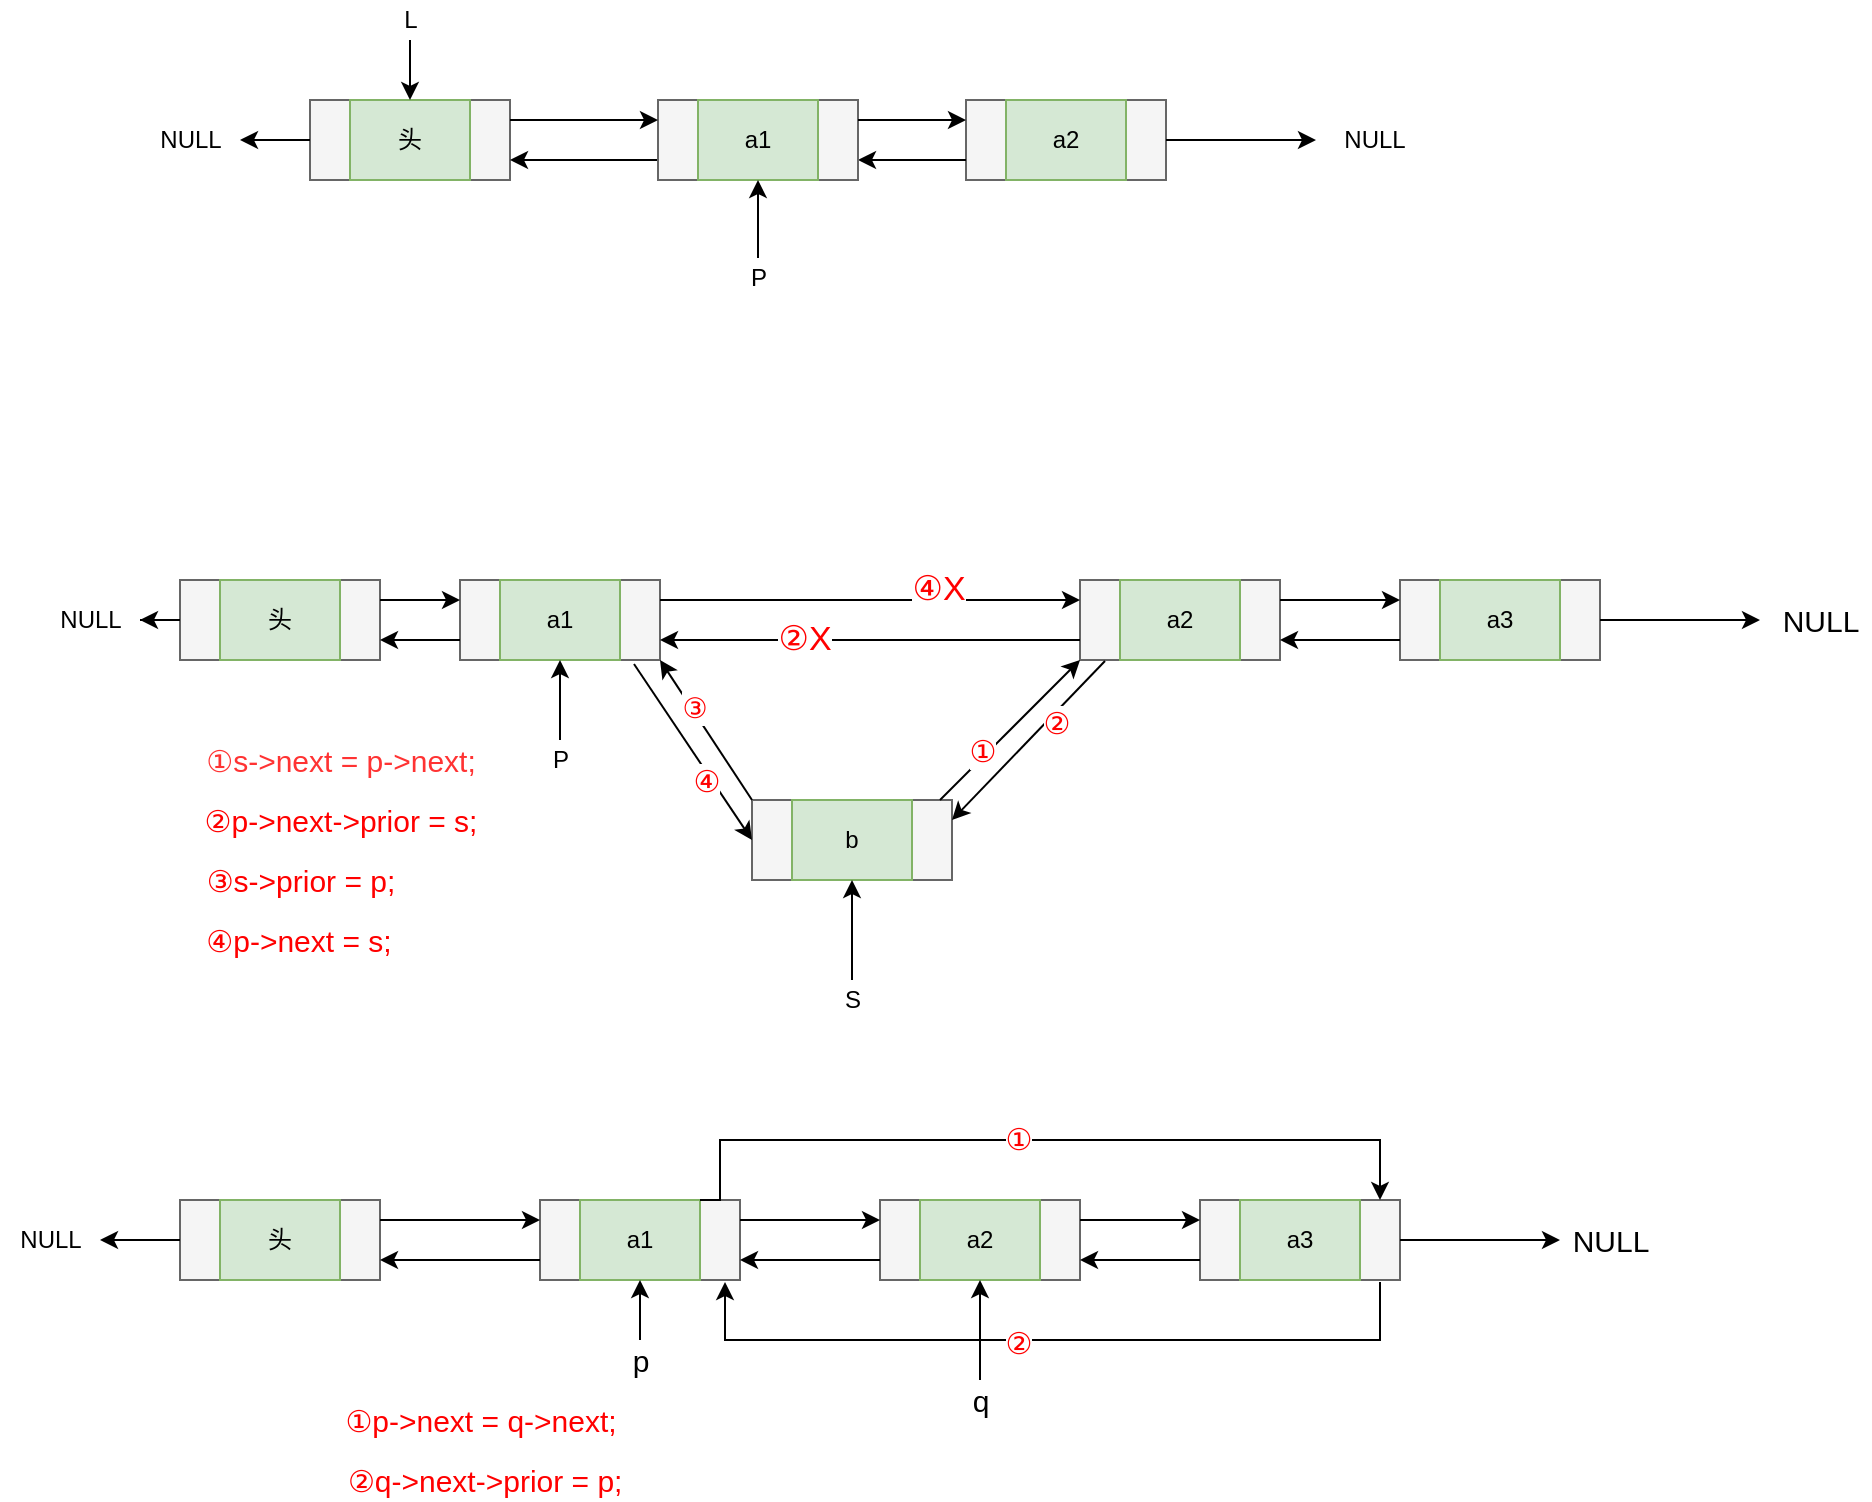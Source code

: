 <mxfile version="14.8.0" type="github">
  <diagram id="LTKDwJXusfUeaewL-iXT" name="Page-1">
    <mxGraphModel dx="894" dy="616" grid="1" gridSize="10" guides="1" tooltips="1" connect="1" arrows="1" fold="1" page="0" pageScale="1" pageWidth="827" pageHeight="1169" math="0" shadow="0">
      <root>
        <mxCell id="0" />
        <mxCell id="1" parent="0" />
        <mxCell id="zOngYcJwQ9FTCwN-Xkql-32" value="" style="group" vertex="1" connectable="0" parent="1">
          <mxGeometry x="90" y="60" width="642" height="175" as="geometry" />
        </mxCell>
        <mxCell id="zOngYcJwQ9FTCwN-Xkql-1" value="" style="rounded=0;whiteSpace=wrap;html=1;fillColor=#f5f5f5;strokeColor=#666666;fontColor=#333333;" vertex="1" parent="zOngYcJwQ9FTCwN-Xkql-32">
          <mxGeometry x="85" y="50" width="100" height="40" as="geometry" />
        </mxCell>
        <mxCell id="zOngYcJwQ9FTCwN-Xkql-2" value="头" style="rounded=0;whiteSpace=wrap;html=1;fillColor=#d5e8d4;strokeColor=#82b366;" vertex="1" parent="zOngYcJwQ9FTCwN-Xkql-32">
          <mxGeometry x="105" y="50" width="60" height="40" as="geometry" />
        </mxCell>
        <mxCell id="zOngYcJwQ9FTCwN-Xkql-3" value="NULL" style="text;html=1;align=center;verticalAlign=middle;resizable=0;points=[];autosize=1;strokeColor=none;" vertex="1" parent="zOngYcJwQ9FTCwN-Xkql-32">
          <mxGeometry y="60" width="50" height="20" as="geometry" />
        </mxCell>
        <mxCell id="zOngYcJwQ9FTCwN-Xkql-31" value="" style="edgeStyle=orthogonalEdgeStyle;rounded=0;orthogonalLoop=1;jettySize=auto;html=1;" edge="1" parent="zOngYcJwQ9FTCwN-Xkql-32" source="zOngYcJwQ9FTCwN-Xkql-1" target="zOngYcJwQ9FTCwN-Xkql-3">
          <mxGeometry relative="1" as="geometry" />
        </mxCell>
        <mxCell id="zOngYcJwQ9FTCwN-Xkql-6" value="" style="edgeStyle=orthogonalEdgeStyle;rounded=0;orthogonalLoop=1;jettySize=auto;html=1;" edge="1" parent="zOngYcJwQ9FTCwN-Xkql-32" source="zOngYcJwQ9FTCwN-Xkql-5" target="zOngYcJwQ9FTCwN-Xkql-2">
          <mxGeometry relative="1" as="geometry" />
        </mxCell>
        <mxCell id="zOngYcJwQ9FTCwN-Xkql-5" value="L" style="text;html=1;align=center;verticalAlign=middle;resizable=0;points=[];autosize=1;strokeColor=none;" vertex="1" parent="zOngYcJwQ9FTCwN-Xkql-32">
          <mxGeometry x="125" width="20" height="20" as="geometry" />
        </mxCell>
        <mxCell id="zOngYcJwQ9FTCwN-Xkql-17" style="edgeStyle=orthogonalEdgeStyle;rounded=0;orthogonalLoop=1;jettySize=auto;html=1;exitX=0;exitY=0.75;exitDx=0;exitDy=0;entryX=1;entryY=0.75;entryDx=0;entryDy=0;" edge="1" parent="zOngYcJwQ9FTCwN-Xkql-32" source="zOngYcJwQ9FTCwN-Xkql-7" target="zOngYcJwQ9FTCwN-Xkql-1">
          <mxGeometry relative="1" as="geometry" />
        </mxCell>
        <mxCell id="zOngYcJwQ9FTCwN-Xkql-13" value="" style="group" vertex="1" connectable="0" parent="zOngYcJwQ9FTCwN-Xkql-32">
          <mxGeometry x="413" y="50" width="100" height="40" as="geometry" />
        </mxCell>
        <mxCell id="zOngYcJwQ9FTCwN-Xkql-9" value="" style="rounded=0;whiteSpace=wrap;html=1;fillColor=#f5f5f5;strokeColor=#666666;fontColor=#333333;" vertex="1" parent="zOngYcJwQ9FTCwN-Xkql-13">
          <mxGeometry width="100" height="40" as="geometry" />
        </mxCell>
        <mxCell id="zOngYcJwQ9FTCwN-Xkql-10" value="a2" style="rounded=0;whiteSpace=wrap;html=1;fillColor=#d5e8d4;strokeColor=#82b366;" vertex="1" parent="zOngYcJwQ9FTCwN-Xkql-13">
          <mxGeometry x="20" width="60" height="40" as="geometry" />
        </mxCell>
        <mxCell id="zOngYcJwQ9FTCwN-Xkql-20" style="edgeStyle=orthogonalEdgeStyle;rounded=0;orthogonalLoop=1;jettySize=auto;html=1;exitX=0;exitY=0.75;exitDx=0;exitDy=0;entryX=1;entryY=0.75;entryDx=0;entryDy=0;" edge="1" parent="zOngYcJwQ9FTCwN-Xkql-32" source="zOngYcJwQ9FTCwN-Xkql-9" target="zOngYcJwQ9FTCwN-Xkql-7">
          <mxGeometry relative="1" as="geometry" />
        </mxCell>
        <mxCell id="zOngYcJwQ9FTCwN-Xkql-21" style="edgeStyle=orthogonalEdgeStyle;rounded=0;orthogonalLoop=1;jettySize=auto;html=1;exitX=1;exitY=0.5;exitDx=0;exitDy=0;" edge="1" parent="zOngYcJwQ9FTCwN-Xkql-32" source="zOngYcJwQ9FTCwN-Xkql-9">
          <mxGeometry relative="1" as="geometry">
            <mxPoint x="588" y="70" as="targetPoint" />
          </mxGeometry>
        </mxCell>
        <mxCell id="zOngYcJwQ9FTCwN-Xkql-22" value="NULL" style="text;html=1;align=center;verticalAlign=middle;resizable=0;points=[];autosize=1;strokeColor=none;" vertex="1" parent="zOngYcJwQ9FTCwN-Xkql-32">
          <mxGeometry x="592" y="60" width="50" height="20" as="geometry" />
        </mxCell>
        <mxCell id="zOngYcJwQ9FTCwN-Xkql-23" value="P" style="text;html=1;align=center;verticalAlign=middle;resizable=0;points=[];autosize=1;strokeColor=none;" vertex="1" parent="zOngYcJwQ9FTCwN-Xkql-32">
          <mxGeometry x="299" y="129" width="20" height="20" as="geometry" />
        </mxCell>
        <mxCell id="zOngYcJwQ9FTCwN-Xkql-28" value="" style="group" vertex="1" connectable="0" parent="zOngYcJwQ9FTCwN-Xkql-32">
          <mxGeometry x="259" y="50" width="100" height="40" as="geometry" />
        </mxCell>
        <mxCell id="zOngYcJwQ9FTCwN-Xkql-7" value="" style="rounded=0;whiteSpace=wrap;html=1;fillColor=#f5f5f5;strokeColor=#666666;fontColor=#333333;" vertex="1" parent="zOngYcJwQ9FTCwN-Xkql-28">
          <mxGeometry width="100" height="40" as="geometry" />
        </mxCell>
        <mxCell id="zOngYcJwQ9FTCwN-Xkql-27" value="a1" style="rounded=0;whiteSpace=wrap;html=1;fillColor=#d5e8d4;strokeColor=#82b366;" vertex="1" parent="zOngYcJwQ9FTCwN-Xkql-28">
          <mxGeometry x="20" width="60" height="40" as="geometry" />
        </mxCell>
        <mxCell id="zOngYcJwQ9FTCwN-Xkql-15" style="edgeStyle=orthogonalEdgeStyle;rounded=0;orthogonalLoop=1;jettySize=auto;html=1;exitX=1;exitY=0.25;exitDx=0;exitDy=0;entryX=0;entryY=0.25;entryDx=0;entryDy=0;" edge="1" parent="zOngYcJwQ9FTCwN-Xkql-32" source="zOngYcJwQ9FTCwN-Xkql-1" target="zOngYcJwQ9FTCwN-Xkql-7">
          <mxGeometry relative="1" as="geometry" />
        </mxCell>
        <mxCell id="zOngYcJwQ9FTCwN-Xkql-19" style="edgeStyle=orthogonalEdgeStyle;rounded=0;orthogonalLoop=1;jettySize=auto;html=1;exitX=1;exitY=0.25;exitDx=0;exitDy=0;entryX=0;entryY=0.25;entryDx=0;entryDy=0;" edge="1" parent="zOngYcJwQ9FTCwN-Xkql-32" source="zOngYcJwQ9FTCwN-Xkql-7" target="zOngYcJwQ9FTCwN-Xkql-9">
          <mxGeometry relative="1" as="geometry" />
        </mxCell>
        <mxCell id="zOngYcJwQ9FTCwN-Xkql-30" value="" style="edgeStyle=orthogonalEdgeStyle;rounded=0;orthogonalLoop=1;jettySize=auto;html=1;" edge="1" parent="zOngYcJwQ9FTCwN-Xkql-32" source="zOngYcJwQ9FTCwN-Xkql-23" target="zOngYcJwQ9FTCwN-Xkql-27">
          <mxGeometry relative="1" as="geometry" />
        </mxCell>
        <mxCell id="zOngYcJwQ9FTCwN-Xkql-33" value="" style="group" vertex="1" connectable="0" parent="1">
          <mxGeometry x="110" y="350" width="100" height="40" as="geometry" />
        </mxCell>
        <mxCell id="zOngYcJwQ9FTCwN-Xkql-34" value="" style="rounded=0;whiteSpace=wrap;html=1;fillColor=#f5f5f5;strokeColor=#666666;fontColor=#333333;" vertex="1" parent="zOngYcJwQ9FTCwN-Xkql-33">
          <mxGeometry width="100" height="40" as="geometry" />
        </mxCell>
        <mxCell id="zOngYcJwQ9FTCwN-Xkql-35" value="头" style="rounded=0;whiteSpace=wrap;html=1;fillColor=#d5e8d4;strokeColor=#82b366;" vertex="1" parent="zOngYcJwQ9FTCwN-Xkql-33">
          <mxGeometry x="20" width="60" height="40" as="geometry" />
        </mxCell>
        <mxCell id="zOngYcJwQ9FTCwN-Xkql-42" value="" style="group;" vertex="1" connectable="0" parent="1">
          <mxGeometry x="250" y="350" width="100" height="40" as="geometry" />
        </mxCell>
        <mxCell id="zOngYcJwQ9FTCwN-Xkql-43" value="" style="rounded=0;whiteSpace=wrap;html=1;fillColor=#f5f5f5;strokeColor=#666666;fontColor=#333333;" vertex="1" parent="zOngYcJwQ9FTCwN-Xkql-42">
          <mxGeometry width="100" height="40" as="geometry" />
        </mxCell>
        <mxCell id="zOngYcJwQ9FTCwN-Xkql-44" value="a1" style="rounded=0;whiteSpace=wrap;html=1;fillColor=#d5e8d4;strokeColor=#82b366;" vertex="1" parent="zOngYcJwQ9FTCwN-Xkql-42">
          <mxGeometry x="20" width="60" height="40" as="geometry" />
        </mxCell>
        <mxCell id="zOngYcJwQ9FTCwN-Xkql-47" value="" style="group" vertex="1" connectable="0" parent="1">
          <mxGeometry x="560" y="350" width="100" height="40" as="geometry" />
        </mxCell>
        <mxCell id="zOngYcJwQ9FTCwN-Xkql-48" value="" style="rounded=0;whiteSpace=wrap;html=1;fillColor=#f5f5f5;strokeColor=#666666;fontColor=#333333;" vertex="1" parent="zOngYcJwQ9FTCwN-Xkql-47">
          <mxGeometry width="100" height="40" as="geometry" />
        </mxCell>
        <mxCell id="zOngYcJwQ9FTCwN-Xkql-49" value="a2" style="rounded=0;whiteSpace=wrap;html=1;fillColor=#d5e8d4;strokeColor=#82b366;" vertex="1" parent="zOngYcJwQ9FTCwN-Xkql-47">
          <mxGeometry x="20" width="60" height="40" as="geometry" />
        </mxCell>
        <mxCell id="zOngYcJwQ9FTCwN-Xkql-50" value="" style="group" vertex="1" connectable="0" parent="1">
          <mxGeometry x="720" y="350" width="100" height="40" as="geometry" />
        </mxCell>
        <mxCell id="zOngYcJwQ9FTCwN-Xkql-51" value="" style="rounded=0;whiteSpace=wrap;html=1;fillColor=#f5f5f5;strokeColor=#666666;fontColor=#333333;" vertex="1" parent="zOngYcJwQ9FTCwN-Xkql-50">
          <mxGeometry width="100" height="40" as="geometry" />
        </mxCell>
        <mxCell id="zOngYcJwQ9FTCwN-Xkql-52" value="a3" style="rounded=0;whiteSpace=wrap;html=1;fillColor=#d5e8d4;strokeColor=#82b366;" vertex="1" parent="zOngYcJwQ9FTCwN-Xkql-50">
          <mxGeometry x="20" width="60" height="40" as="geometry" />
        </mxCell>
        <mxCell id="zOngYcJwQ9FTCwN-Xkql-53" style="edgeStyle=orthogonalEdgeStyle;rounded=0;orthogonalLoop=1;jettySize=auto;html=1;exitX=1;exitY=0.25;exitDx=0;exitDy=0;entryX=0;entryY=0.25;entryDx=0;entryDy=0;" edge="1" parent="1" source="zOngYcJwQ9FTCwN-Xkql-34" target="zOngYcJwQ9FTCwN-Xkql-43">
          <mxGeometry relative="1" as="geometry" />
        </mxCell>
        <mxCell id="zOngYcJwQ9FTCwN-Xkql-54" style="edgeStyle=orthogonalEdgeStyle;rounded=0;orthogonalLoop=1;jettySize=auto;html=1;exitX=1;exitY=0.25;exitDx=0;exitDy=0;entryX=0;entryY=0.25;entryDx=0;entryDy=0;" edge="1" parent="1" source="zOngYcJwQ9FTCwN-Xkql-43" target="zOngYcJwQ9FTCwN-Xkql-48">
          <mxGeometry relative="1" as="geometry" />
        </mxCell>
        <mxCell id="zOngYcJwQ9FTCwN-Xkql-98" value="&lt;span style=&quot;color: rgba(0 , 0 , 0 , 0) ; font-family: monospace ; font-size: 0px ; background-color: rgb(248 , 249 , 250)&quot;&gt;%3CmxGraphModel%3E%3Croot%3E%3CmxCell%20id%3D%220%22%2F%3E%3CmxCell%20id%3D%221%22%20parent%3D%220%22%2F%3E%3CmxCell%20id%3D%222%22%20value%3D%22%E2%91%A1X%22%20style%3D%22edgeLabel%3Bhtml%3D1%3Balign%3Dcenter%3BverticalAlign%3Dmiddle%3Bresizable%3D0%3Bpoints%3D%5B%5D%3BfontSize%3D17%3BfontColor%3D%23FF0000%3B%22%20vertex%3D%221%22%20connectable%3D%220%22%20parent%3D%221%22%3E%3CmxGeometry%20x%3D%22445%22%20y%3D%22380%22%20as%3D%22geometry%22%2F%3E%3C%2FmxCell%3E%3C%2Froot%3E%3C%2FmxGraphModel%3E&lt;/span&gt;" style="edgeLabel;html=1;align=center;verticalAlign=middle;resizable=0;points=[];fontSize=11;fontColor=#FF0000;" vertex="1" connectable="0" parent="zOngYcJwQ9FTCwN-Xkql-54">
          <mxGeometry x="-0.133" y="-2" relative="1" as="geometry">
            <mxPoint y="1" as="offset" />
          </mxGeometry>
        </mxCell>
        <mxCell id="zOngYcJwQ9FTCwN-Xkql-55" style="edgeStyle=orthogonalEdgeStyle;rounded=0;orthogonalLoop=1;jettySize=auto;html=1;exitX=1;exitY=0.25;exitDx=0;exitDy=0;entryX=0;entryY=0.25;entryDx=0;entryDy=0;" edge="1" parent="1" source="zOngYcJwQ9FTCwN-Xkql-48" target="zOngYcJwQ9FTCwN-Xkql-51">
          <mxGeometry relative="1" as="geometry" />
        </mxCell>
        <mxCell id="zOngYcJwQ9FTCwN-Xkql-57" value="" style="edgeStyle=orthogonalEdgeStyle;rounded=0;orthogonalLoop=1;jettySize=auto;html=1;" edge="1" parent="1" source="zOngYcJwQ9FTCwN-Xkql-56" target="zOngYcJwQ9FTCwN-Xkql-44">
          <mxGeometry relative="1" as="geometry" />
        </mxCell>
        <mxCell id="zOngYcJwQ9FTCwN-Xkql-56" value="P" style="text;html=1;align=center;verticalAlign=middle;resizable=0;points=[];autosize=1;strokeColor=none;" vertex="1" parent="1">
          <mxGeometry x="290" y="430" width="20" height="20" as="geometry" />
        </mxCell>
        <mxCell id="zOngYcJwQ9FTCwN-Xkql-58" style="edgeStyle=orthogonalEdgeStyle;rounded=0;orthogonalLoop=1;jettySize=auto;html=1;exitX=0;exitY=0.75;exitDx=0;exitDy=0;entryX=1;entryY=0.75;entryDx=0;entryDy=0;" edge="1" parent="1" source="zOngYcJwQ9FTCwN-Xkql-43" target="zOngYcJwQ9FTCwN-Xkql-34">
          <mxGeometry relative="1" as="geometry" />
        </mxCell>
        <mxCell id="zOngYcJwQ9FTCwN-Xkql-59" style="edgeStyle=orthogonalEdgeStyle;rounded=0;orthogonalLoop=1;jettySize=auto;html=1;exitX=0;exitY=0.75;exitDx=0;exitDy=0;entryX=1;entryY=0.75;entryDx=0;entryDy=0;" edge="1" parent="1" source="zOngYcJwQ9FTCwN-Xkql-48" target="zOngYcJwQ9FTCwN-Xkql-43">
          <mxGeometry relative="1" as="geometry" />
        </mxCell>
        <mxCell id="zOngYcJwQ9FTCwN-Xkql-85" value="②X" style="edgeLabel;html=1;align=center;verticalAlign=middle;resizable=0;points=[];fontSize=17;fontColor=#FF0000;" vertex="1" connectable="0" parent="zOngYcJwQ9FTCwN-Xkql-59">
          <mxGeometry x="0.095" relative="1" as="geometry">
            <mxPoint x="-23" as="offset" />
          </mxGeometry>
        </mxCell>
        <mxCell id="zOngYcJwQ9FTCwN-Xkql-60" style="edgeStyle=orthogonalEdgeStyle;rounded=0;orthogonalLoop=1;jettySize=auto;html=1;exitX=0;exitY=0.75;exitDx=0;exitDy=0;entryX=1;entryY=0.75;entryDx=0;entryDy=0;" edge="1" parent="1" source="zOngYcJwQ9FTCwN-Xkql-51" target="zOngYcJwQ9FTCwN-Xkql-48">
          <mxGeometry relative="1" as="geometry" />
        </mxCell>
        <mxCell id="zOngYcJwQ9FTCwN-Xkql-61" value="" style="group" vertex="1" connectable="0" parent="1">
          <mxGeometry x="396" y="460" width="100" height="40" as="geometry" />
        </mxCell>
        <mxCell id="zOngYcJwQ9FTCwN-Xkql-62" value="" style="rounded=0;whiteSpace=wrap;html=1;fillColor=#f5f5f5;strokeColor=#666666;fontColor=#333333;" vertex="1" parent="zOngYcJwQ9FTCwN-Xkql-61">
          <mxGeometry width="100" height="40" as="geometry" />
        </mxCell>
        <mxCell id="zOngYcJwQ9FTCwN-Xkql-63" value="b" style="rounded=0;whiteSpace=wrap;html=1;fillColor=#d5e8d4;strokeColor=#82b366;" vertex="1" parent="zOngYcJwQ9FTCwN-Xkql-61">
          <mxGeometry x="20" width="60" height="40" as="geometry" />
        </mxCell>
        <mxCell id="zOngYcJwQ9FTCwN-Xkql-65" value="" style="edgeStyle=orthogonalEdgeStyle;rounded=0;orthogonalLoop=1;jettySize=auto;html=1;" edge="1" parent="1" source="zOngYcJwQ9FTCwN-Xkql-64" target="zOngYcJwQ9FTCwN-Xkql-63">
          <mxGeometry relative="1" as="geometry" />
        </mxCell>
        <mxCell id="zOngYcJwQ9FTCwN-Xkql-64" value="S" style="text;html=1;align=center;verticalAlign=middle;resizable=0;points=[];autosize=1;strokeColor=none;" vertex="1" parent="1">
          <mxGeometry x="436" y="550" width="20" height="20" as="geometry" />
        </mxCell>
        <mxCell id="zOngYcJwQ9FTCwN-Xkql-66" value="NULL" style="text;html=1;align=center;verticalAlign=middle;resizable=0;points=[];autosize=1;strokeColor=none;" vertex="1" parent="1">
          <mxGeometry x="40" y="360" width="50" height="20" as="geometry" />
        </mxCell>
        <mxCell id="zOngYcJwQ9FTCwN-Xkql-67" style="edgeStyle=orthogonalEdgeStyle;rounded=0;orthogonalLoop=1;jettySize=auto;html=1;exitX=0;exitY=0.5;exitDx=0;exitDy=0;" edge="1" parent="1" source="zOngYcJwQ9FTCwN-Xkql-34" target="zOngYcJwQ9FTCwN-Xkql-66">
          <mxGeometry relative="1" as="geometry" />
        </mxCell>
        <mxCell id="zOngYcJwQ9FTCwN-Xkql-78" value="" style="endArrow=classic;html=1;entryX=0;entryY=1;entryDx=0;entryDy=0;" edge="1" parent="1" target="zOngYcJwQ9FTCwN-Xkql-48">
          <mxGeometry width="50" height="50" relative="1" as="geometry">
            <mxPoint x="490" y="460" as="sourcePoint" />
            <mxPoint x="540" y="410" as="targetPoint" />
            <Array as="points" />
          </mxGeometry>
        </mxCell>
        <mxCell id="zOngYcJwQ9FTCwN-Xkql-80" value="&lt;font style=&quot;font-size: 15px;&quot;&gt;①s-&amp;gt;next = p-&amp;gt;next;&lt;/font&gt;" style="edgeLabel;html=1;align=center;verticalAlign=middle;resizable=0;points=[];fontColor=#FF3333;fontSize=15;" vertex="1" connectable="0" parent="zOngYcJwQ9FTCwN-Xkql-78">
          <mxGeometry x="-0.336" y="-2" relative="1" as="geometry">
            <mxPoint x="-325" y="2" as="offset" />
          </mxGeometry>
        </mxCell>
        <mxCell id="zOngYcJwQ9FTCwN-Xkql-93" value="①" style="edgeLabel;html=1;align=center;verticalAlign=middle;resizable=0;points=[];fontSize=15;fontColor=#FF0000;" vertex="1" connectable="0" parent="zOngYcJwQ9FTCwN-Xkql-78">
          <mxGeometry x="-0.336" y="3" relative="1" as="geometry">
            <mxPoint as="offset" />
          </mxGeometry>
        </mxCell>
        <mxCell id="zOngYcJwQ9FTCwN-Xkql-82" value="" style="endArrow=classic;html=1;exitX=0.125;exitY=1.013;exitDx=0;exitDy=0;exitPerimeter=0;" edge="1" parent="1" source="zOngYcJwQ9FTCwN-Xkql-48">
          <mxGeometry width="50" height="50" relative="1" as="geometry">
            <mxPoint x="585" y="450" as="sourcePoint" />
            <mxPoint x="496" y="470" as="targetPoint" />
            <Array as="points" />
          </mxGeometry>
        </mxCell>
        <mxCell id="zOngYcJwQ9FTCwN-Xkql-83" value="&lt;font style=&quot;font-size: 15px&quot;&gt;②p-&amp;gt;next-&amp;gt;prior = s;&lt;/font&gt;" style="edgeLabel;html=1;align=center;verticalAlign=middle;resizable=0;points=[];fontColor=#FF0000;fontSize=15;" vertex="1" connectable="0" parent="zOngYcJwQ9FTCwN-Xkql-82">
          <mxGeometry x="0.416" y="5" relative="1" as="geometry">
            <mxPoint x="-332" y="20" as="offset" />
          </mxGeometry>
        </mxCell>
        <mxCell id="zOngYcJwQ9FTCwN-Xkql-94" value="②" style="edgeLabel;html=1;align=center;verticalAlign=middle;resizable=0;points=[];fontSize=15;fontColor=#FF0000;" vertex="1" connectable="0" parent="zOngYcJwQ9FTCwN-Xkql-82">
          <mxGeometry x="-0.3" y="3" relative="1" as="geometry">
            <mxPoint as="offset" />
          </mxGeometry>
        </mxCell>
        <mxCell id="zOngYcJwQ9FTCwN-Xkql-87" value="" style="endArrow=classic;html=1;fontSize=17;fontColor=#FF0000;entryX=1;entryY=1;entryDx=0;entryDy=0;exitX=0;exitY=0;exitDx=0;exitDy=0;" edge="1" parent="1" source="zOngYcJwQ9FTCwN-Xkql-62" target="zOngYcJwQ9FTCwN-Xkql-43">
          <mxGeometry width="50" height="50" relative="1" as="geometry">
            <mxPoint x="390" y="480" as="sourcePoint" />
            <mxPoint x="330" y="460" as="targetPoint" />
            <Array as="points" />
          </mxGeometry>
        </mxCell>
        <mxCell id="zOngYcJwQ9FTCwN-Xkql-88" value="③s-&amp;gt;prior = p;" style="edgeLabel;html=1;align=center;verticalAlign=middle;resizable=0;points=[];fontSize=15;fontColor=#FF0000;" vertex="1" connectable="0" parent="zOngYcJwQ9FTCwN-Xkql-87">
          <mxGeometry x="0.356" y="-1" relative="1" as="geometry">
            <mxPoint x="-196" y="88" as="offset" />
          </mxGeometry>
        </mxCell>
        <mxCell id="zOngYcJwQ9FTCwN-Xkql-95" value="③" style="edgeLabel;html=1;align=center;verticalAlign=middle;resizable=0;points=[];fontSize=14;fontColor=#FF0000;" vertex="1" connectable="0" parent="zOngYcJwQ9FTCwN-Xkql-87">
          <mxGeometry x="0.308" y="-1" relative="1" as="geometry">
            <mxPoint as="offset" />
          </mxGeometry>
        </mxCell>
        <mxCell id="zOngYcJwQ9FTCwN-Xkql-92" value="" style="endArrow=classic;html=1;fontSize=11;fontColor=#FF0000;entryX=0;entryY=0.5;entryDx=0;entryDy=0;" edge="1" parent="1" target="zOngYcJwQ9FTCwN-Xkql-62">
          <mxGeometry width="50" height="50" relative="1" as="geometry">
            <mxPoint x="337" y="392" as="sourcePoint" />
            <mxPoint x="450" y="480" as="targetPoint" />
          </mxGeometry>
        </mxCell>
        <mxCell id="zOngYcJwQ9FTCwN-Xkql-96" value="④" style="edgeLabel;html=1;align=center;verticalAlign=middle;resizable=0;points=[];fontSize=15;fontColor=#FF0000;" vertex="1" connectable="0" parent="zOngYcJwQ9FTCwN-Xkql-92">
          <mxGeometry x="0.28" y="-2" relative="1" as="geometry">
            <mxPoint as="offset" />
          </mxGeometry>
        </mxCell>
        <mxCell id="zOngYcJwQ9FTCwN-Xkql-97" value="④p-&amp;gt;next = s;" style="edgeLabel;html=1;align=center;verticalAlign=middle;resizable=0;points=[];fontSize=15;fontColor=#FF0000;" vertex="1" connectable="0" parent="1">
          <mxGeometry x="175.003" y="484.996" as="geometry">
            <mxPoint x="-6" y="45" as="offset" />
          </mxGeometry>
        </mxCell>
        <mxCell id="zOngYcJwQ9FTCwN-Xkql-99" value="④X" style="edgeLabel;html=1;align=center;verticalAlign=middle;resizable=0;points=[];fontSize=17;fontColor=#FF0000;" vertex="1" connectable="0" parent="1">
          <mxGeometry x="506" y="390" as="geometry">
            <mxPoint x="-17" y="-35" as="offset" />
          </mxGeometry>
        </mxCell>
        <mxCell id="zOngYcJwQ9FTCwN-Xkql-101" value="" style="edgeStyle=orthogonalEdgeStyle;rounded=0;orthogonalLoop=1;jettySize=auto;html=1;fontSize=15;fontColor=#FF0000;" edge="1" parent="1" source="zOngYcJwQ9FTCwN-Xkql-51">
          <mxGeometry relative="1" as="geometry">
            <mxPoint x="900" y="370" as="targetPoint" />
          </mxGeometry>
        </mxCell>
        <mxCell id="zOngYcJwQ9FTCwN-Xkql-102" value="&lt;font color=&quot;#000000&quot;&gt;NULL&lt;/font&gt;" style="text;html=1;align=center;verticalAlign=middle;resizable=0;points=[];autosize=1;strokeColor=none;fontSize=15;fontColor=#FF0000;" vertex="1" parent="1">
          <mxGeometry x="905" y="360" width="50" height="20" as="geometry" />
        </mxCell>
        <mxCell id="zOngYcJwQ9FTCwN-Xkql-106" value="" style="group" vertex="1" connectable="0" parent="1">
          <mxGeometry x="110" y="660" width="100" height="40" as="geometry" />
        </mxCell>
        <mxCell id="zOngYcJwQ9FTCwN-Xkql-107" value="" style="rounded=0;whiteSpace=wrap;html=1;fillColor=#f5f5f5;strokeColor=#666666;fontColor=#333333;" vertex="1" parent="zOngYcJwQ9FTCwN-Xkql-106">
          <mxGeometry width="100" height="40" as="geometry" />
        </mxCell>
        <mxCell id="zOngYcJwQ9FTCwN-Xkql-108" value="头" style="rounded=0;whiteSpace=wrap;html=1;fillColor=#d5e8d4;strokeColor=#82b366;" vertex="1" parent="zOngYcJwQ9FTCwN-Xkql-106">
          <mxGeometry x="20" width="60" height="40" as="geometry" />
        </mxCell>
        <mxCell id="zOngYcJwQ9FTCwN-Xkql-109" value="" style="group;" vertex="1" connectable="0" parent="1">
          <mxGeometry x="290" y="660" width="100" height="40" as="geometry" />
        </mxCell>
        <mxCell id="zOngYcJwQ9FTCwN-Xkql-110" value="" style="rounded=0;whiteSpace=wrap;html=1;fillColor=#f5f5f5;strokeColor=#666666;fontColor=#333333;" vertex="1" parent="zOngYcJwQ9FTCwN-Xkql-109">
          <mxGeometry width="100" height="40" as="geometry" />
        </mxCell>
        <mxCell id="zOngYcJwQ9FTCwN-Xkql-111" value="a1" style="rounded=0;whiteSpace=wrap;html=1;fillColor=#d5e8d4;strokeColor=#82b366;" vertex="1" parent="zOngYcJwQ9FTCwN-Xkql-109">
          <mxGeometry x="20" width="60" height="40" as="geometry" />
        </mxCell>
        <mxCell id="zOngYcJwQ9FTCwN-Xkql-112" value="" style="group" vertex="1" connectable="0" parent="1">
          <mxGeometry x="460" y="660" width="100" height="40" as="geometry" />
        </mxCell>
        <mxCell id="zOngYcJwQ9FTCwN-Xkql-113" value="" style="rounded=0;whiteSpace=wrap;html=1;fillColor=#f5f5f5;strokeColor=#666666;fontColor=#333333;" vertex="1" parent="zOngYcJwQ9FTCwN-Xkql-112">
          <mxGeometry width="100" height="40" as="geometry" />
        </mxCell>
        <mxCell id="zOngYcJwQ9FTCwN-Xkql-114" value="a2" style="rounded=0;whiteSpace=wrap;html=1;fillColor=#d5e8d4;strokeColor=#82b366;" vertex="1" parent="zOngYcJwQ9FTCwN-Xkql-112">
          <mxGeometry x="20" width="60" height="40" as="geometry" />
        </mxCell>
        <mxCell id="zOngYcJwQ9FTCwN-Xkql-115" value="" style="group" vertex="1" connectable="0" parent="1">
          <mxGeometry x="620" y="660" width="100" height="40" as="geometry" />
        </mxCell>
        <mxCell id="zOngYcJwQ9FTCwN-Xkql-116" value="" style="rounded=0;whiteSpace=wrap;html=1;fillColor=#f5f5f5;strokeColor=#666666;fontColor=#333333;" vertex="1" parent="zOngYcJwQ9FTCwN-Xkql-115">
          <mxGeometry width="100" height="40" as="geometry" />
        </mxCell>
        <mxCell id="zOngYcJwQ9FTCwN-Xkql-117" value="a3" style="rounded=0;whiteSpace=wrap;html=1;fillColor=#d5e8d4;strokeColor=#82b366;" vertex="1" parent="zOngYcJwQ9FTCwN-Xkql-115">
          <mxGeometry x="20" width="60" height="40" as="geometry" />
        </mxCell>
        <mxCell id="zOngYcJwQ9FTCwN-Xkql-118" style="edgeStyle=orthogonalEdgeStyle;rounded=0;orthogonalLoop=1;jettySize=auto;html=1;exitX=1;exitY=0.25;exitDx=0;exitDy=0;entryX=0;entryY=0.25;entryDx=0;entryDy=0;" edge="1" parent="1" source="zOngYcJwQ9FTCwN-Xkql-107" target="zOngYcJwQ9FTCwN-Xkql-110">
          <mxGeometry relative="1" as="geometry" />
        </mxCell>
        <mxCell id="zOngYcJwQ9FTCwN-Xkql-119" style="edgeStyle=orthogonalEdgeStyle;rounded=0;orthogonalLoop=1;jettySize=auto;html=1;exitX=1;exitY=0.25;exitDx=0;exitDy=0;entryX=0;entryY=0.25;entryDx=0;entryDy=0;" edge="1" parent="1" source="zOngYcJwQ9FTCwN-Xkql-110" target="zOngYcJwQ9FTCwN-Xkql-113">
          <mxGeometry relative="1" as="geometry" />
        </mxCell>
        <mxCell id="zOngYcJwQ9FTCwN-Xkql-120" value="&lt;span style=&quot;color: rgba(0 , 0 , 0 , 0) ; font-family: monospace ; font-size: 0px ; background-color: rgb(248 , 249 , 250)&quot;&gt;%3CmxGraphModel%3E%3Croot%3E%3CmxCell%20id%3D%220%22%2F%3E%3CmxCell%20id%3D%221%22%20parent%3D%220%22%2F%3E%3CmxCell%20id%3D%222%22%20value%3D%22%E2%91%A1X%22%20style%3D%22edgeLabel%3Bhtml%3D1%3Balign%3Dcenter%3BverticalAlign%3Dmiddle%3Bresizable%3D0%3Bpoints%3D%5B%5D%3BfontSize%3D17%3BfontColor%3D%23FF0000%3B%22%20vertex%3D%221%22%20connectable%3D%220%22%20parent%3D%221%22%3E%3CmxGeometry%20x%3D%22445%22%20y%3D%22380%22%20as%3D%22geometry%22%2F%3E%3C%2FmxCell%3E%3C%2Froot%3E%3C%2FmxGraphModel%3E&lt;/span&gt;" style="edgeLabel;html=1;align=center;verticalAlign=middle;resizable=0;points=[];fontSize=11;fontColor=#FF0000;" vertex="1" connectable="0" parent="zOngYcJwQ9FTCwN-Xkql-119">
          <mxGeometry x="-0.133" y="-2" relative="1" as="geometry">
            <mxPoint y="1" as="offset" />
          </mxGeometry>
        </mxCell>
        <mxCell id="zOngYcJwQ9FTCwN-Xkql-121" style="edgeStyle=orthogonalEdgeStyle;rounded=0;orthogonalLoop=1;jettySize=auto;html=1;exitX=1;exitY=0.25;exitDx=0;exitDy=0;entryX=0;entryY=0.25;entryDx=0;entryDy=0;" edge="1" parent="1" source="zOngYcJwQ9FTCwN-Xkql-113" target="zOngYcJwQ9FTCwN-Xkql-116">
          <mxGeometry relative="1" as="geometry" />
        </mxCell>
        <mxCell id="zOngYcJwQ9FTCwN-Xkql-122" style="edgeStyle=orthogonalEdgeStyle;rounded=0;orthogonalLoop=1;jettySize=auto;html=1;exitX=0;exitY=0.75;exitDx=0;exitDy=0;entryX=1;entryY=0.75;entryDx=0;entryDy=0;" edge="1" parent="1" source="zOngYcJwQ9FTCwN-Xkql-110" target="zOngYcJwQ9FTCwN-Xkql-107">
          <mxGeometry relative="1" as="geometry" />
        </mxCell>
        <mxCell id="zOngYcJwQ9FTCwN-Xkql-123" style="edgeStyle=orthogonalEdgeStyle;rounded=0;orthogonalLoop=1;jettySize=auto;html=1;exitX=0;exitY=0.75;exitDx=0;exitDy=0;entryX=1;entryY=0.75;entryDx=0;entryDy=0;" edge="1" parent="1" source="zOngYcJwQ9FTCwN-Xkql-113" target="zOngYcJwQ9FTCwN-Xkql-110">
          <mxGeometry relative="1" as="geometry" />
        </mxCell>
        <mxCell id="zOngYcJwQ9FTCwN-Xkql-125" style="edgeStyle=orthogonalEdgeStyle;rounded=0;orthogonalLoop=1;jettySize=auto;html=1;exitX=0;exitY=0.75;exitDx=0;exitDy=0;entryX=1;entryY=0.75;entryDx=0;entryDy=0;" edge="1" parent="1" source="zOngYcJwQ9FTCwN-Xkql-116" target="zOngYcJwQ9FTCwN-Xkql-113">
          <mxGeometry relative="1" as="geometry" />
        </mxCell>
        <mxCell id="zOngYcJwQ9FTCwN-Xkql-128" value="" style="edgeStyle=orthogonalEdgeStyle;rounded=0;orthogonalLoop=1;jettySize=auto;html=1;fontSize=15;fontColor=#FF0000;" edge="1" parent="1" source="zOngYcJwQ9FTCwN-Xkql-116">
          <mxGeometry relative="1" as="geometry">
            <mxPoint x="800" y="680" as="targetPoint" />
          </mxGeometry>
        </mxCell>
        <mxCell id="zOngYcJwQ9FTCwN-Xkql-129" value="&lt;font color=&quot;#000000&quot;&gt;NULL&lt;/font&gt;" style="text;html=1;align=center;verticalAlign=middle;resizable=0;points=[];autosize=1;strokeColor=none;fontSize=15;fontColor=#FF0000;" vertex="1" parent="1">
          <mxGeometry x="800" y="670" width="50" height="20" as="geometry" />
        </mxCell>
        <mxCell id="zOngYcJwQ9FTCwN-Xkql-130" value="NULL" style="text;html=1;align=center;verticalAlign=middle;resizable=0;points=[];autosize=1;strokeColor=none;" vertex="1" parent="1">
          <mxGeometry x="20" y="670" width="50" height="20" as="geometry" />
        </mxCell>
        <mxCell id="zOngYcJwQ9FTCwN-Xkql-133" value="" style="edgeStyle=orthogonalEdgeStyle;rounded=0;orthogonalLoop=1;jettySize=auto;html=1;fontSize=15;fontColor=#FF0000;" edge="1" parent="1" source="zOngYcJwQ9FTCwN-Xkql-107" target="zOngYcJwQ9FTCwN-Xkql-130">
          <mxGeometry relative="1" as="geometry" />
        </mxCell>
        <mxCell id="zOngYcJwQ9FTCwN-Xkql-134" style="edgeStyle=orthogonalEdgeStyle;rounded=0;orthogonalLoop=1;jettySize=auto;html=1;exitX=1;exitY=0;exitDx=0;exitDy=0;fontSize=15;fontColor=#FF0000;" edge="1" parent="1" source="zOngYcJwQ9FTCwN-Xkql-111">
          <mxGeometry relative="1" as="geometry">
            <mxPoint x="710" y="660" as="targetPoint" />
            <Array as="points">
              <mxPoint x="380" y="660" />
              <mxPoint x="380" y="630" />
              <mxPoint x="710" y="630" />
              <mxPoint x="710" y="660" />
            </Array>
          </mxGeometry>
        </mxCell>
        <mxCell id="zOngYcJwQ9FTCwN-Xkql-137" value="①" style="edgeLabel;html=1;align=center;verticalAlign=middle;resizable=0;points=[];fontSize=15;fontColor=#FF0000;" vertex="1" connectable="0" parent="zOngYcJwQ9FTCwN-Xkql-134">
          <mxGeometry x="-0.055" y="1" relative="1" as="geometry">
            <mxPoint as="offset" />
          </mxGeometry>
        </mxCell>
        <mxCell id="zOngYcJwQ9FTCwN-Xkql-135" style="edgeStyle=orthogonalEdgeStyle;rounded=0;orthogonalLoop=1;jettySize=auto;html=1;entryX=0.925;entryY=1.026;entryDx=0;entryDy=0;entryPerimeter=0;fontSize=15;fontColor=#FF0000;" edge="1" parent="1" target="zOngYcJwQ9FTCwN-Xkql-110">
          <mxGeometry relative="1" as="geometry">
            <mxPoint x="710" y="701" as="sourcePoint" />
            <Array as="points">
              <mxPoint x="710" y="730" />
              <mxPoint x="382" y="730" />
            </Array>
          </mxGeometry>
        </mxCell>
        <mxCell id="zOngYcJwQ9FTCwN-Xkql-138" value="②" style="edgeLabel;html=1;align=center;verticalAlign=middle;resizable=0;points=[];fontSize=15;fontColor=#FF0000;" vertex="1" connectable="0" parent="zOngYcJwQ9FTCwN-Xkql-135">
          <mxGeometry x="0.096" y="1" relative="1" as="geometry">
            <mxPoint x="1" as="offset" />
          </mxGeometry>
        </mxCell>
        <mxCell id="zOngYcJwQ9FTCwN-Xkql-139" value="①p-&amp;gt;next = q-&amp;gt;next;" style="text;html=1;align=center;verticalAlign=middle;resizable=0;points=[];autosize=1;strokeColor=none;fontSize=15;fontColor=#FF0000;" vertex="1" parent="1">
          <mxGeometry x="185" y="760" width="150" height="20" as="geometry" />
        </mxCell>
        <mxCell id="zOngYcJwQ9FTCwN-Xkql-140" value="&amp;nbsp;②q-&amp;gt;next-&amp;gt;prior = p;" style="text;html=1;align=center;verticalAlign=middle;resizable=0;points=[];autosize=1;strokeColor=none;fontSize=15;fontColor=#FF0000;" vertex="1" parent="1">
          <mxGeometry x="180" y="790" width="160" height="20" as="geometry" />
        </mxCell>
        <mxCell id="zOngYcJwQ9FTCwN-Xkql-142" value="" style="edgeStyle=orthogonalEdgeStyle;rounded=0;orthogonalLoop=1;jettySize=auto;html=1;fontSize=15;fontColor=#FF0000;" edge="1" parent="1" source="zOngYcJwQ9FTCwN-Xkql-141" target="zOngYcJwQ9FTCwN-Xkql-111">
          <mxGeometry relative="1" as="geometry" />
        </mxCell>
        <mxCell id="zOngYcJwQ9FTCwN-Xkql-141" value="&lt;font color=&quot;#000000&quot;&gt;p&lt;/font&gt;" style="text;html=1;align=center;verticalAlign=middle;resizable=0;points=[];autosize=1;strokeColor=none;fontSize=15;fontColor=#FF0000;" vertex="1" parent="1">
          <mxGeometry x="330" y="730" width="20" height="20" as="geometry" />
        </mxCell>
        <mxCell id="zOngYcJwQ9FTCwN-Xkql-144" value="" style="edgeStyle=orthogonalEdgeStyle;rounded=0;orthogonalLoop=1;jettySize=auto;html=1;fontSize=15;fontColor=#FF0000;" edge="1" parent="1" source="zOngYcJwQ9FTCwN-Xkql-143" target="zOngYcJwQ9FTCwN-Xkql-114">
          <mxGeometry relative="1" as="geometry" />
        </mxCell>
        <mxCell id="zOngYcJwQ9FTCwN-Xkql-143" value="&lt;font color=&quot;#000000&quot;&gt;q&lt;/font&gt;" style="text;html=1;align=center;verticalAlign=middle;resizable=0;points=[];autosize=1;strokeColor=none;fontSize=15;fontColor=#FF0000;" vertex="1" parent="1">
          <mxGeometry x="500" y="750" width="20" height="20" as="geometry" />
        </mxCell>
      </root>
    </mxGraphModel>
  </diagram>
</mxfile>
